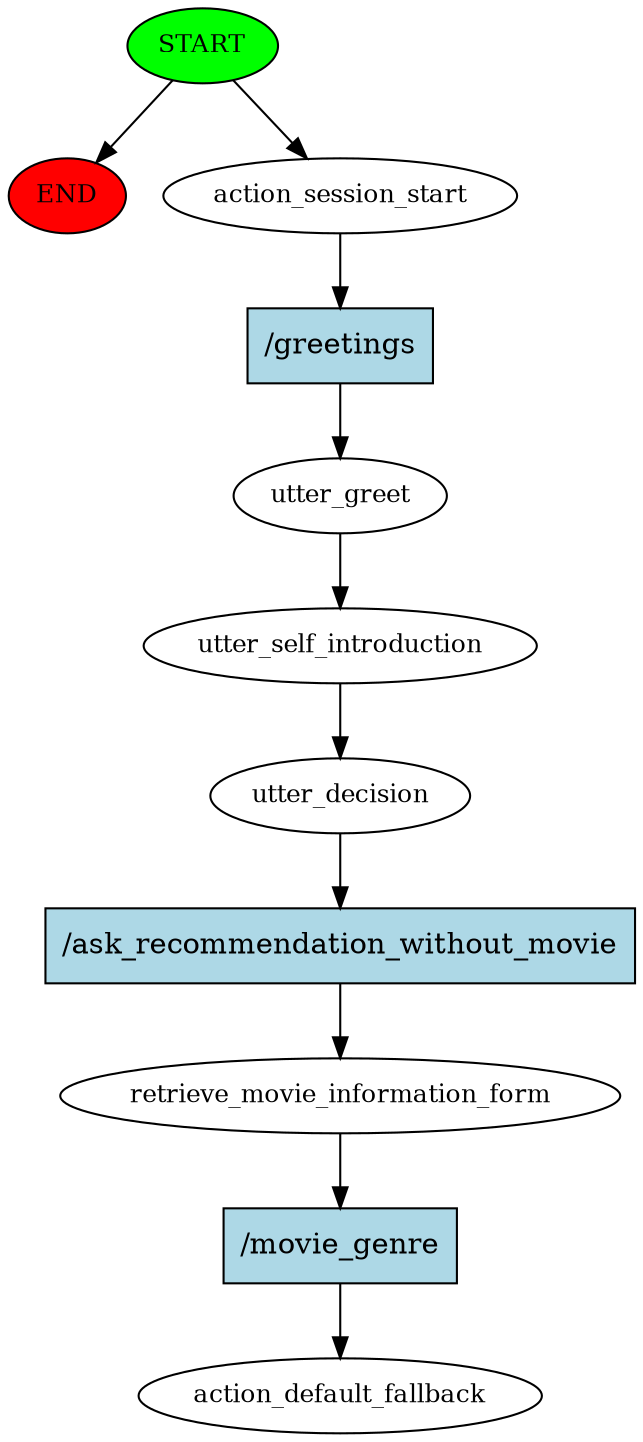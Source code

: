 digraph  {
0 [class="start active", fillcolor=green, fontsize=12, label=START, style=filled];
"-1" [class=end, fillcolor=red, fontsize=12, label=END, style=filled];
1 [class=active, fontsize=12, label=action_session_start];
2 [class=active, fontsize=12, label=utter_greet];
3 [class=active, fontsize=12, label=utter_self_introduction];
4 [class=active, fontsize=12, label=utter_decision];
5 [class=active, fontsize=12, label=retrieve_movie_information_form];
6 [class="dashed active", fontsize=12, label=action_default_fallback];
7 [class="intent active", fillcolor=lightblue, label="/greetings", shape=rect, style=filled];
8 [class="intent active", fillcolor=lightblue, label="/ask_recommendation_without_movie", shape=rect, style=filled];
9 [class="intent active", fillcolor=lightblue, label="/movie_genre", shape=rect, style=filled];
0 -> "-1"  [class="", key=NONE, label=""];
0 -> 1  [class=active, key=NONE, label=""];
1 -> 7  [class=active, key=0];
2 -> 3  [class=active, key=NONE, label=""];
3 -> 4  [class=active, key=NONE, label=""];
4 -> 8  [class=active, key=0];
5 -> 9  [class=active, key=0];
7 -> 2  [class=active, key=0];
8 -> 5  [class=active, key=0];
9 -> 6  [class=active, key=0];
}
